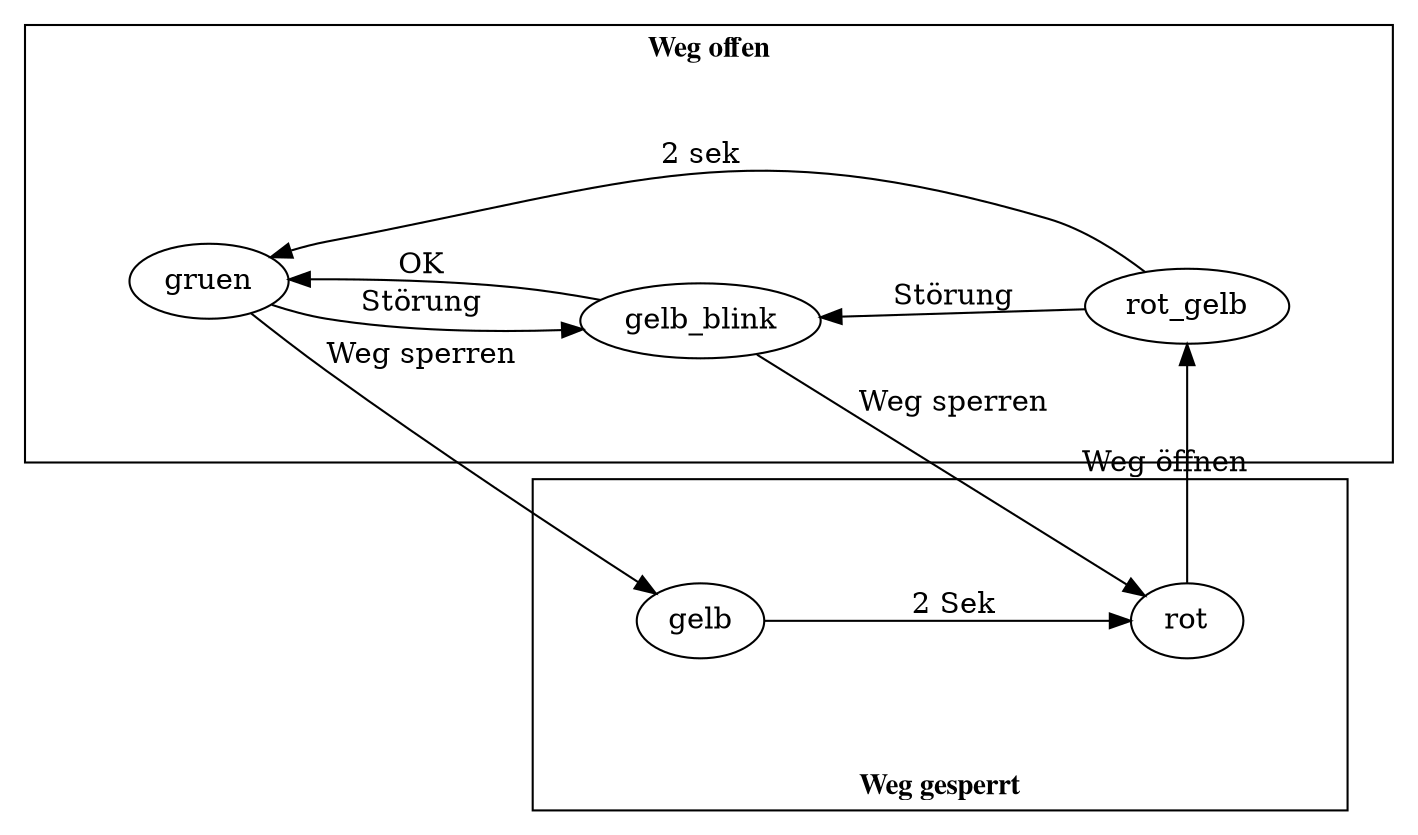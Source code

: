 digraph ampel{
	gruen -> gelb [ label="Weg sperren"]; 
	rot -> rot_gelb [ label="Weg öffnen"]; 
	gelb_blink -> rot [ label="Weg sperren" ];
	rankdir = LR;
	subgraph cluster1 {
		rankdir = TB;
		margin = 50;
	 	newrank = true;
		label="Weg gesperrt";
		fontname = "times bold";
		gelb -> rot [label="2 Sek"];
		labelloc = "b";
	};
	subgraph cluster2 {
		rankdir = TB;
		margin = 50;
	 	newrank = true;
		label="Weg offen";
		fontname = "times bold";
		gruen -> gelb_blink [ label="Störung"] ;
		gelb_blink -> gruen [ label="OK" ];
		rot_gelb -> gruen [label="2 sek"];
		rot_gelb -> gelb_blink [ label="Störung" ];
	};
	{rank=same; rot_gelb rot ;}
	{rank=same; gelb gelb_blink;}
}
